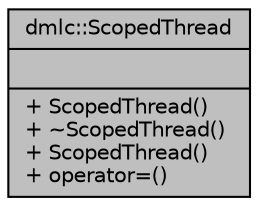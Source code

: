 digraph "dmlc::ScopedThread"
{
 // LATEX_PDF_SIZE
  edge [fontname="Helvetica",fontsize="10",labelfontname="Helvetica",labelfontsize="10"];
  node [fontname="Helvetica",fontsize="10",shape=record];
  Node1 [label="{dmlc::ScopedThread\n||+ ScopedThread()\l+ ~ScopedThread()\l+ ScopedThread()\l+ operator=()\l}",height=0.2,width=0.4,color="black", fillcolor="grey75", style="filled", fontcolor="black",tooltip="Wrapper class to manage std::thread; uses RAII pattern to automatically join std::thread upon destruc..."];
}
